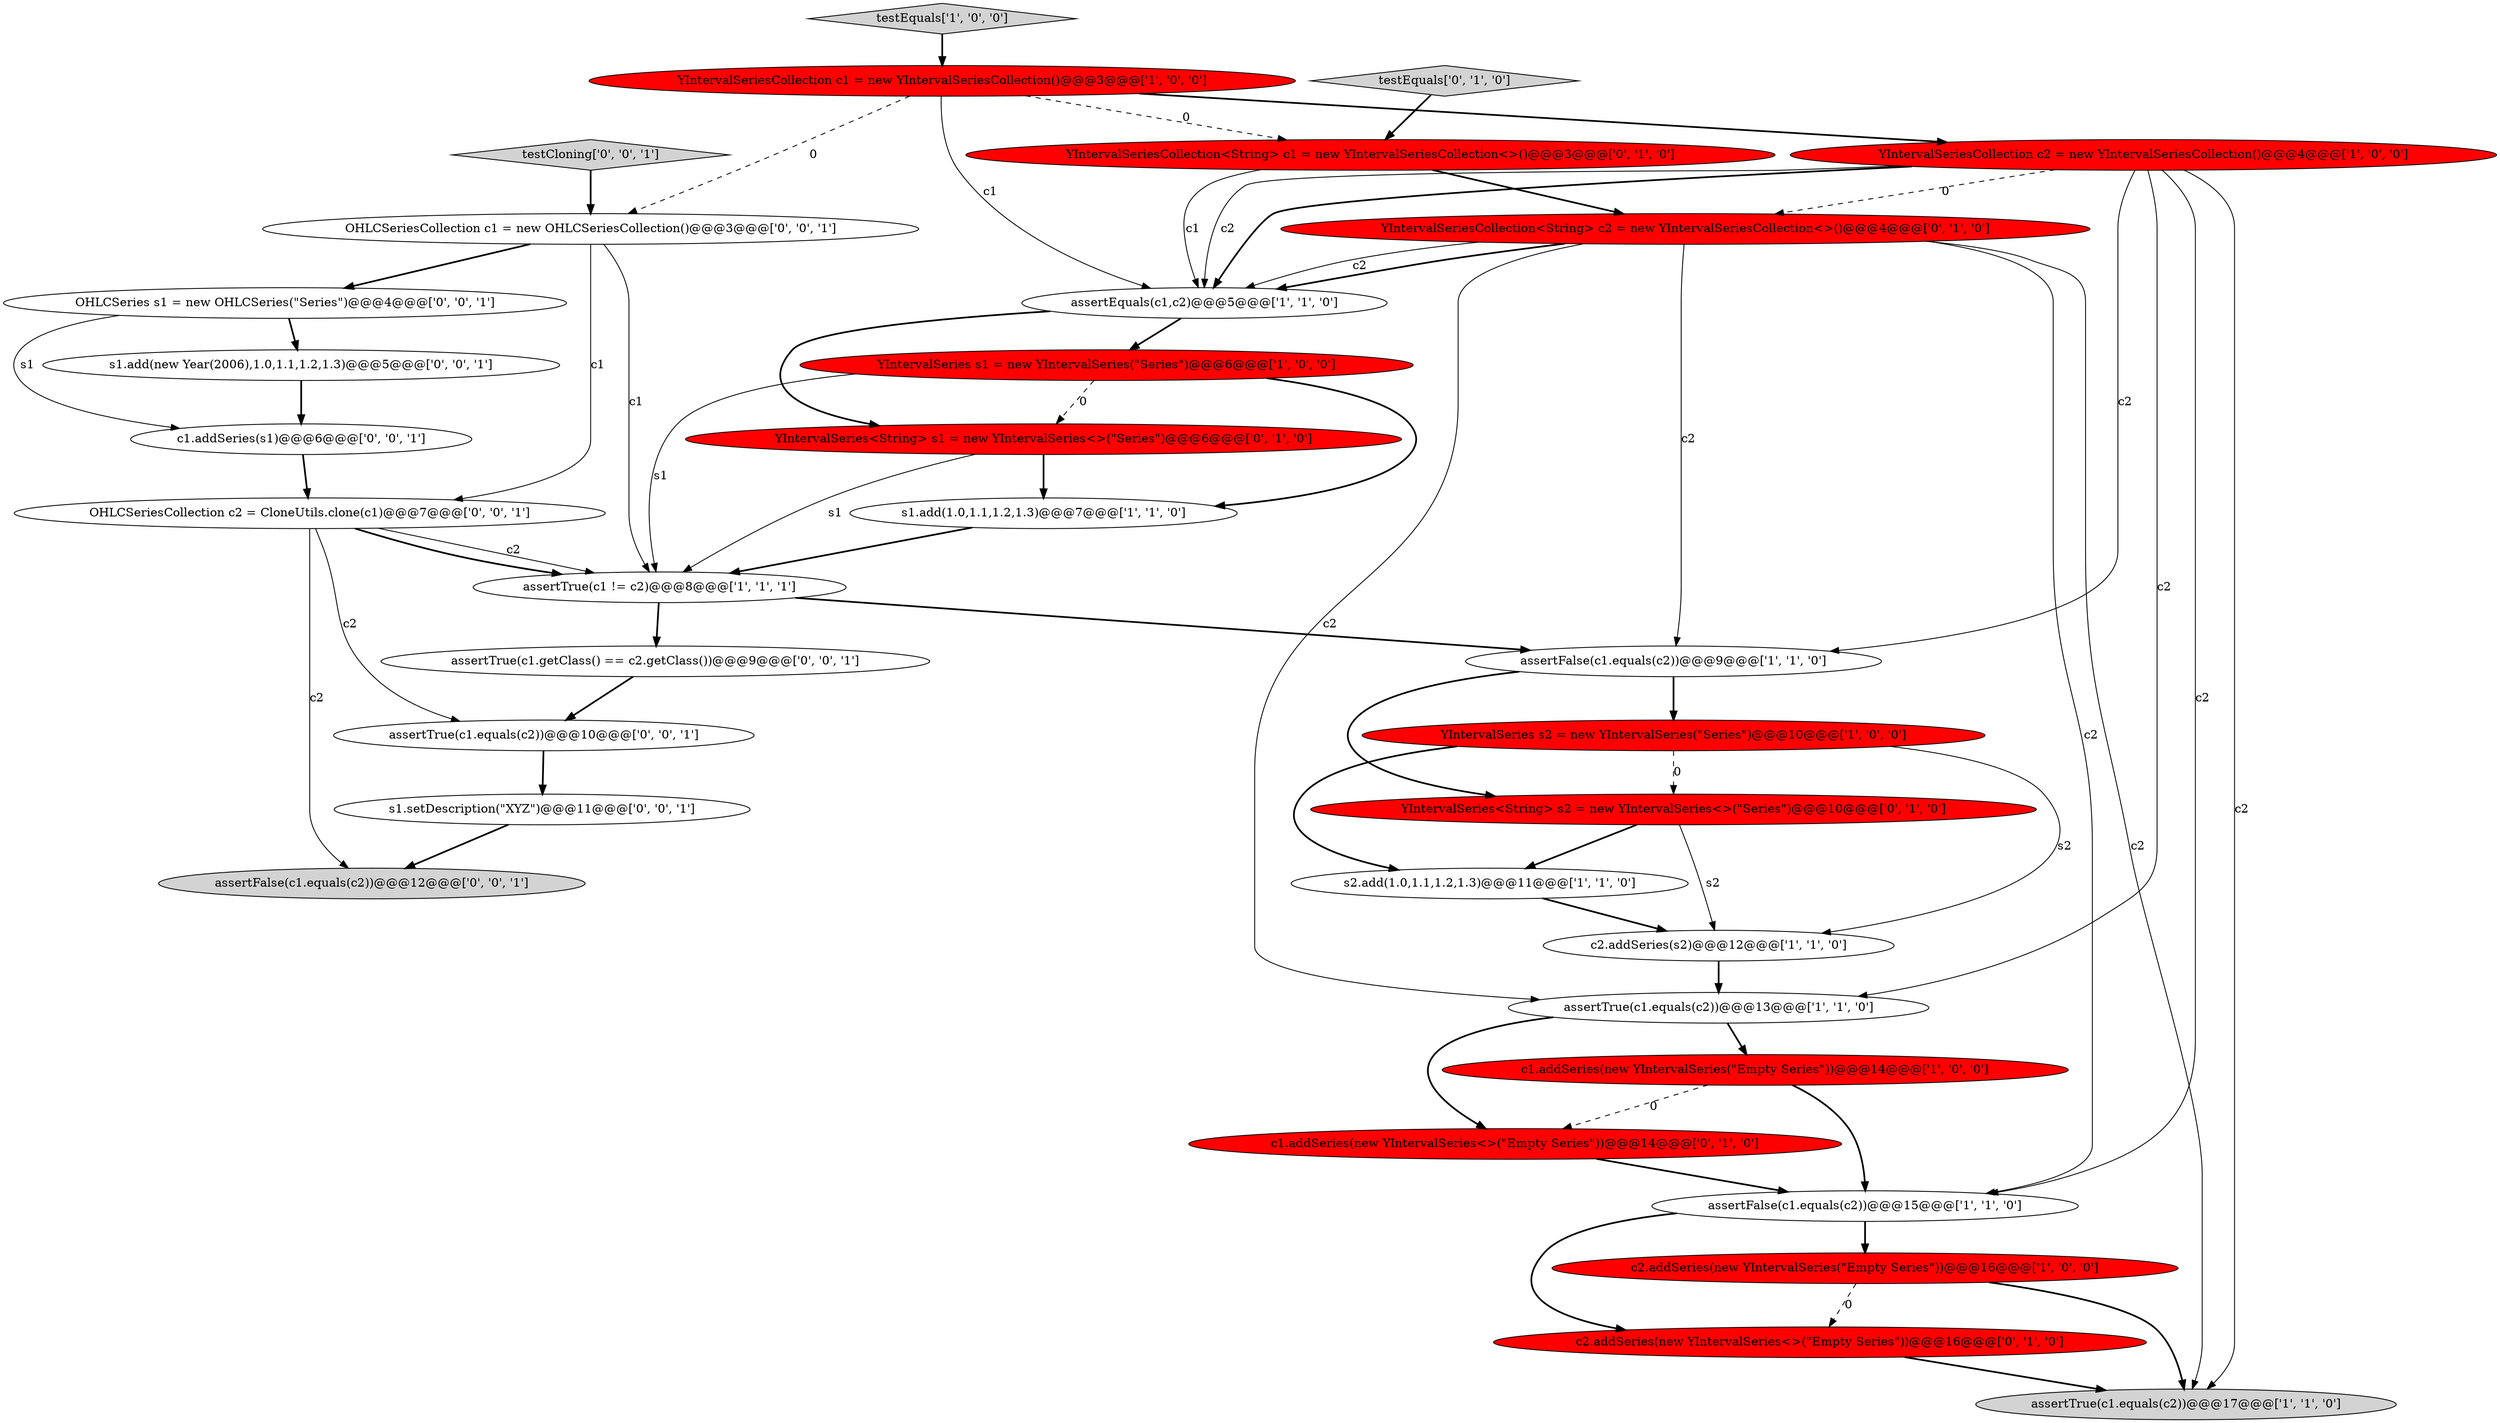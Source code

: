 digraph {
2 [style = filled, label = "YIntervalSeriesCollection c2 = new YIntervalSeriesCollection()@@@4@@@['1', '0', '0']", fillcolor = red, shape = ellipse image = "AAA1AAABBB1BBB"];
8 [style = filled, label = "c2.addSeries(s2)@@@12@@@['1', '1', '0']", fillcolor = white, shape = ellipse image = "AAA0AAABBB1BBB"];
6 [style = filled, label = "assertTrue(c1.equals(c2))@@@13@@@['1', '1', '0']", fillcolor = white, shape = ellipse image = "AAA0AAABBB1BBB"];
20 [style = filled, label = "YIntervalSeries<String> s1 = new YIntervalSeries<>(\"Series\")@@@6@@@['0', '1', '0']", fillcolor = red, shape = ellipse image = "AAA1AAABBB2BBB"];
18 [style = filled, label = "YIntervalSeriesCollection<String> c1 = new YIntervalSeriesCollection<>()@@@3@@@['0', '1', '0']", fillcolor = red, shape = ellipse image = "AAA1AAABBB2BBB"];
31 [style = filled, label = "assertTrue(c1.equals(c2))@@@10@@@['0', '0', '1']", fillcolor = white, shape = ellipse image = "AAA0AAABBB3BBB"];
14 [style = filled, label = "c2.addSeries(new YIntervalSeries(\"Empty Series\"))@@@16@@@['1', '0', '0']", fillcolor = red, shape = ellipse image = "AAA1AAABBB1BBB"];
12 [style = filled, label = "s2.add(1.0,1.1,1.2,1.3)@@@11@@@['1', '1', '0']", fillcolor = white, shape = ellipse image = "AAA0AAABBB1BBB"];
10 [style = filled, label = "assertFalse(c1.equals(c2))@@@9@@@['1', '1', '0']", fillcolor = white, shape = ellipse image = "AAA0AAABBB1BBB"];
17 [style = filled, label = "testEquals['0', '1', '0']", fillcolor = lightgray, shape = diamond image = "AAA0AAABBB2BBB"];
28 [style = filled, label = "s1.add(new Year(2006),1.0,1.1,1.2,1.3)@@@5@@@['0', '0', '1']", fillcolor = white, shape = ellipse image = "AAA0AAABBB3BBB"];
7 [style = filled, label = "YIntervalSeriesCollection c1 = new YIntervalSeriesCollection()@@@3@@@['1', '0', '0']", fillcolor = red, shape = ellipse image = "AAA1AAABBB1BBB"];
5 [style = filled, label = "assertFalse(c1.equals(c2))@@@15@@@['1', '1', '0']", fillcolor = white, shape = ellipse image = "AAA0AAABBB1BBB"];
22 [style = filled, label = "YIntervalSeriesCollection<String> c2 = new YIntervalSeriesCollection<>()@@@4@@@['0', '1', '0']", fillcolor = red, shape = ellipse image = "AAA1AAABBB2BBB"];
26 [style = filled, label = "OHLCSeries s1 = new OHLCSeries(\"Series\")@@@4@@@['0', '0', '1']", fillcolor = white, shape = ellipse image = "AAA0AAABBB3BBB"];
9 [style = filled, label = "assertTrue(c1 != c2)@@@8@@@['1', '1', '1']", fillcolor = white, shape = ellipse image = "AAA0AAABBB1BBB"];
25 [style = filled, label = "OHLCSeriesCollection c1 = new OHLCSeriesCollection()@@@3@@@['0', '0', '1']", fillcolor = white, shape = ellipse image = "AAA0AAABBB3BBB"];
29 [style = filled, label = "testCloning['0', '0', '1']", fillcolor = lightgray, shape = diamond image = "AAA0AAABBB3BBB"];
16 [style = filled, label = "c1.addSeries(new YIntervalSeries<>(\"Empty Series\"))@@@14@@@['0', '1', '0']", fillcolor = red, shape = ellipse image = "AAA1AAABBB2BBB"];
27 [style = filled, label = "OHLCSeriesCollection c2 = CloneUtils.clone(c1)@@@7@@@['0', '0', '1']", fillcolor = white, shape = ellipse image = "AAA0AAABBB3BBB"];
24 [style = filled, label = "s1.setDescription(\"XYZ\")@@@11@@@['0', '0', '1']", fillcolor = white, shape = ellipse image = "AAA0AAABBB3BBB"];
11 [style = filled, label = "c1.addSeries(new YIntervalSeries(\"Empty Series\"))@@@14@@@['1', '0', '0']", fillcolor = red, shape = ellipse image = "AAA1AAABBB1BBB"];
23 [style = filled, label = "c1.addSeries(s1)@@@6@@@['0', '0', '1']", fillcolor = white, shape = ellipse image = "AAA0AAABBB3BBB"];
0 [style = filled, label = "YIntervalSeries s2 = new YIntervalSeries(\"Series\")@@@10@@@['1', '0', '0']", fillcolor = red, shape = ellipse image = "AAA1AAABBB1BBB"];
4 [style = filled, label = "testEquals['1', '0', '0']", fillcolor = lightgray, shape = diamond image = "AAA0AAABBB1BBB"];
21 [style = filled, label = "c2.addSeries(new YIntervalSeries<>(\"Empty Series\"))@@@16@@@['0', '1', '0']", fillcolor = red, shape = ellipse image = "AAA1AAABBB2BBB"];
13 [style = filled, label = "YIntervalSeries s1 = new YIntervalSeries(\"Series\")@@@6@@@['1', '0', '0']", fillcolor = red, shape = ellipse image = "AAA1AAABBB1BBB"];
30 [style = filled, label = "assertFalse(c1.equals(c2))@@@12@@@['0', '0', '1']", fillcolor = lightgray, shape = ellipse image = "AAA0AAABBB3BBB"];
32 [style = filled, label = "assertTrue(c1.getClass() == c2.getClass())@@@9@@@['0', '0', '1']", fillcolor = white, shape = ellipse image = "AAA0AAABBB3BBB"];
15 [style = filled, label = "s1.add(1.0,1.1,1.2,1.3)@@@7@@@['1', '1', '0']", fillcolor = white, shape = ellipse image = "AAA0AAABBB1BBB"];
1 [style = filled, label = "assertTrue(c1.equals(c2))@@@17@@@['1', '1', '0']", fillcolor = lightgray, shape = ellipse image = "AAA0AAABBB1BBB"];
19 [style = filled, label = "YIntervalSeries<String> s2 = new YIntervalSeries<>(\"Series\")@@@10@@@['0', '1', '0']", fillcolor = red, shape = ellipse image = "AAA1AAABBB2BBB"];
3 [style = filled, label = "assertEquals(c1,c2)@@@5@@@['1', '1', '0']", fillcolor = white, shape = ellipse image = "AAA0AAABBB1BBB"];
13->9 [style = solid, label="s1"];
2->3 [style = solid, label="c2"];
22->6 [style = solid, label="c2"];
27->9 [style = solid, label="c2"];
7->18 [style = dashed, label="0"];
27->31 [style = solid, label="c2"];
23->27 [style = bold, label=""];
19->12 [style = bold, label=""];
11->16 [style = dashed, label="0"];
0->19 [style = dashed, label="0"];
13->20 [style = dashed, label="0"];
10->19 [style = bold, label=""];
0->12 [style = bold, label=""];
2->3 [style = bold, label=""];
27->9 [style = bold, label=""];
9->32 [style = bold, label=""];
31->24 [style = bold, label=""];
19->8 [style = solid, label="s2"];
29->25 [style = bold, label=""];
8->6 [style = bold, label=""];
25->27 [style = solid, label="c1"];
9->10 [style = bold, label=""];
5->14 [style = bold, label=""];
2->5 [style = solid, label="c2"];
2->1 [style = solid, label="c2"];
18->3 [style = solid, label="c1"];
4->7 [style = bold, label=""];
14->1 [style = bold, label=""];
0->8 [style = solid, label="s2"];
27->30 [style = solid, label="c2"];
24->30 [style = bold, label=""];
7->3 [style = solid, label="c1"];
26->23 [style = solid, label="s1"];
22->1 [style = solid, label="c2"];
22->3 [style = bold, label=""];
5->21 [style = bold, label=""];
11->5 [style = bold, label=""];
3->20 [style = bold, label=""];
18->22 [style = bold, label=""];
2->10 [style = solid, label="c2"];
15->9 [style = bold, label=""];
7->2 [style = bold, label=""];
12->8 [style = bold, label=""];
6->16 [style = bold, label=""];
6->11 [style = bold, label=""];
28->23 [style = bold, label=""];
10->0 [style = bold, label=""];
21->1 [style = bold, label=""];
25->26 [style = bold, label=""];
22->3 [style = solid, label="c2"];
22->5 [style = solid, label="c2"];
7->25 [style = dashed, label="0"];
3->13 [style = bold, label=""];
16->5 [style = bold, label=""];
25->9 [style = solid, label="c1"];
22->10 [style = solid, label="c2"];
14->21 [style = dashed, label="0"];
13->15 [style = bold, label=""];
26->28 [style = bold, label=""];
2->6 [style = solid, label="c2"];
20->15 [style = bold, label=""];
20->9 [style = solid, label="s1"];
2->22 [style = dashed, label="0"];
32->31 [style = bold, label=""];
17->18 [style = bold, label=""];
}
